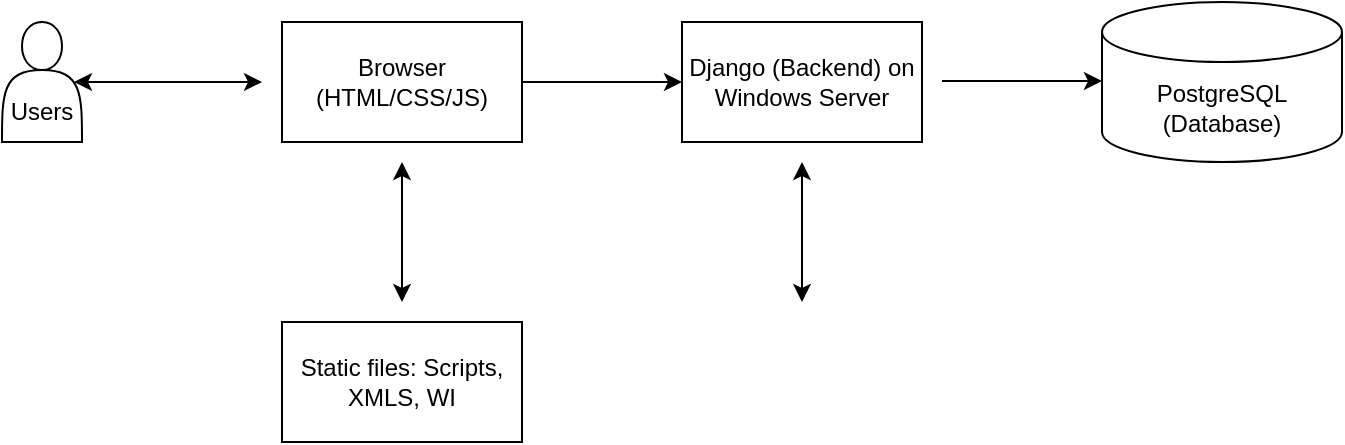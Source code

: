 <mxfile version="26.2.13">
  <diagram name="Page-1" id="DwPrvFNdgm7rfhZKOU_1">
    <mxGraphModel dx="884" dy="518" grid="1" gridSize="10" guides="1" tooltips="1" connect="1" arrows="1" fold="1" page="1" pageScale="1" pageWidth="850" pageHeight="1100" math="0" shadow="0">
      <root>
        <mxCell id="0" />
        <mxCell id="1" parent="0" />
        <mxCell id="V5rSSVviSV1b_xlAsAF--1" value="&lt;div&gt;&lt;br&gt;&lt;/div&gt;&lt;div&gt;&lt;br&gt;&lt;/div&gt;Users" style="shape=actor;whiteSpace=wrap;html=1;" parent="1" vertex="1">
          <mxGeometry x="70" y="100" width="40" height="60" as="geometry" />
        </mxCell>
        <mxCell id="V5rSSVviSV1b_xlAsAF--6" value="" style="edgeStyle=orthogonalEdgeStyle;rounded=0;orthogonalLoop=1;jettySize=auto;html=1;" parent="1" source="V5rSSVviSV1b_xlAsAF--2" target="V5rSSVviSV1b_xlAsAF--3" edge="1">
          <mxGeometry relative="1" as="geometry" />
        </mxCell>
        <mxCell id="V5rSSVviSV1b_xlAsAF--2" value="&lt;div&gt;Browser (HTML/CSS/JS)&lt;/div&gt;" style="rounded=0;whiteSpace=wrap;html=1;" parent="1" vertex="1">
          <mxGeometry x="210" y="100" width="120" height="60" as="geometry" />
        </mxCell>
        <mxCell id="V5rSSVviSV1b_xlAsAF--3" value="&lt;br&gt;&lt;div&gt;Django (Backend) on Windows Server&lt;/div&gt;&lt;div&gt;&lt;br/&gt;&lt;/div&gt;" style="rounded=0;whiteSpace=wrap;html=1;" parent="1" vertex="1">
          <mxGeometry x="410" y="100" width="120" height="60" as="geometry" />
        </mxCell>
        <mxCell id="V5rSSVviSV1b_xlAsAF--7" value="" style="endArrow=classic;html=1;rounded=0;" parent="1" edge="1">
          <mxGeometry width="50" height="50" relative="1" as="geometry">
            <mxPoint x="540" y="129.5" as="sourcePoint" />
            <mxPoint x="620" y="129.5" as="targetPoint" />
            <Array as="points" />
          </mxGeometry>
        </mxCell>
        <mxCell id="V5rSSVviSV1b_xlAsAF--8" value="" style="endArrow=classic;startArrow=classic;html=1;rounded=0;" parent="1" edge="1">
          <mxGeometry width="50" height="50" relative="1" as="geometry">
            <mxPoint x="270" y="240" as="sourcePoint" />
            <mxPoint x="270" y="170" as="targetPoint" />
          </mxGeometry>
        </mxCell>
        <mxCell id="V5rSSVviSV1b_xlAsAF--9" value="" style="endArrow=classic;startArrow=classic;html=1;rounded=0;" parent="1" edge="1">
          <mxGeometry width="50" height="50" relative="1" as="geometry">
            <mxPoint x="470" y="240" as="sourcePoint" />
            <mxPoint x="470" y="170" as="targetPoint" />
          </mxGeometry>
        </mxCell>
        <mxCell id="V5rSSVviSV1b_xlAsAF--12" value="PostgreSQL (Database)" style="shape=cylinder3;whiteSpace=wrap;html=1;boundedLbl=1;backgroundOutline=1;size=15;" parent="1" vertex="1">
          <mxGeometry x="620" y="90" width="120" height="80" as="geometry" />
        </mxCell>
        <mxCell id="V5rSSVviSV1b_xlAsAF--13" value="Static files: Scripts, XMLS, WI" style="rounded=0;whiteSpace=wrap;html=1;" parent="1" vertex="1">
          <mxGeometry x="210" y="250" width="120" height="60" as="geometry" />
        </mxCell>
        <mxCell id="XcCVXpKz_aVyYvl__PYz-5" value="" style="endArrow=classic;startArrow=classic;html=1;rounded=0;exitX=0.9;exitY=0.5;exitDx=0;exitDy=0;exitPerimeter=0;" edge="1" parent="1" source="V5rSSVviSV1b_xlAsAF--1">
          <mxGeometry width="50" height="50" relative="1" as="geometry">
            <mxPoint x="150" y="180" as="sourcePoint" />
            <mxPoint x="200" y="130" as="targetPoint" />
          </mxGeometry>
        </mxCell>
      </root>
    </mxGraphModel>
  </diagram>
</mxfile>
